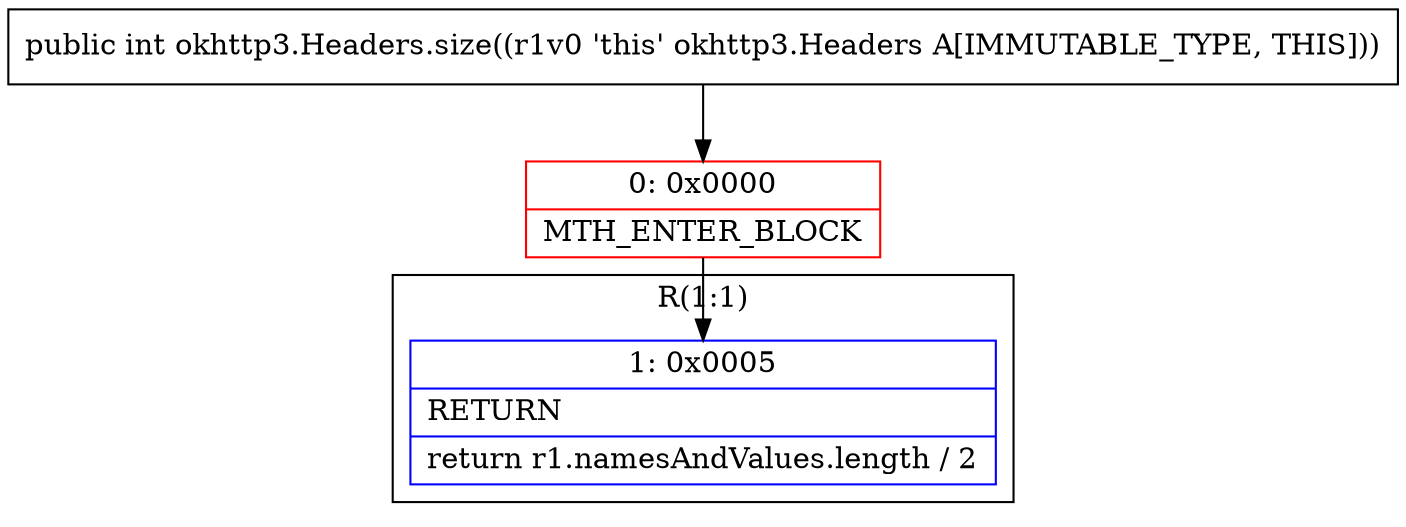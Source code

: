 digraph "CFG forokhttp3.Headers.size()I" {
subgraph cluster_Region_581924 {
label = "R(1:1)";
node [shape=record,color=blue];
Node_1 [shape=record,label="{1\:\ 0x0005|RETURN\l|return r1.namesAndValues.length \/ 2\l}"];
}
Node_0 [shape=record,color=red,label="{0\:\ 0x0000|MTH_ENTER_BLOCK\l}"];
MethodNode[shape=record,label="{public int okhttp3.Headers.size((r1v0 'this' okhttp3.Headers A[IMMUTABLE_TYPE, THIS])) }"];
MethodNode -> Node_0;
Node_0 -> Node_1;
}

